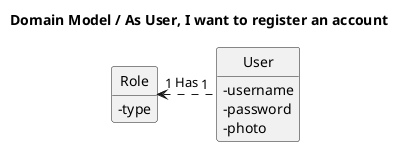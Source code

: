 @startuml
'https://plantuml.com/sequence-diagram

title Domain Model / As User, I want to register an account

skinparam classAttributeIconSize 0
hide circle
hide methods

class User{
    -username
    -password
    -photo
}

class Role{
    -type
}

Role "1" <.right. "1" User: Has

@enduml
